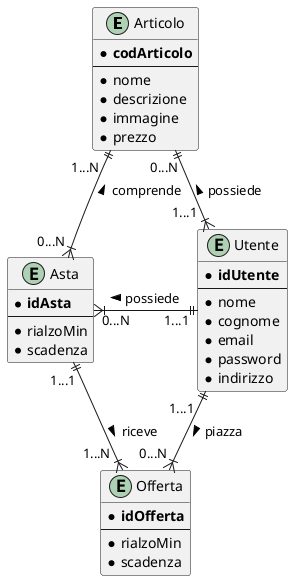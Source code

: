 @startuml
' https://plantuml.com/ie-diagram

entity Articolo {
  * **codArticolo**
  --
  * nome
  * descrizione
  * immagine
  * prezzo
}

entity Utente {
    * **idUtente**
    --
    * nome
    * cognome
    * email
    * password
    * indirizzo
}

entity Offerta {
    * **idOfferta**
    --
    * rialzoMin
    * scadenza
}

entity Asta {
    * **idAsta**
    --
    * rialzoMin
    * scadenza
}

Articolo "0...N" ||-d-|{ "1...1  " Utente : possiede <
Articolo "1...N  " ||-d-|{ "0...N " Asta : comprende <
Utente "1...1" ||-l-|{ "0...N" Asta : possiede >
Utente "1...1  " ||-d-|{ "0...N " Offerta : piazza >
Asta "1...1" ||-d-|{ "1...N  " Offerta : riceve >

@enduml
